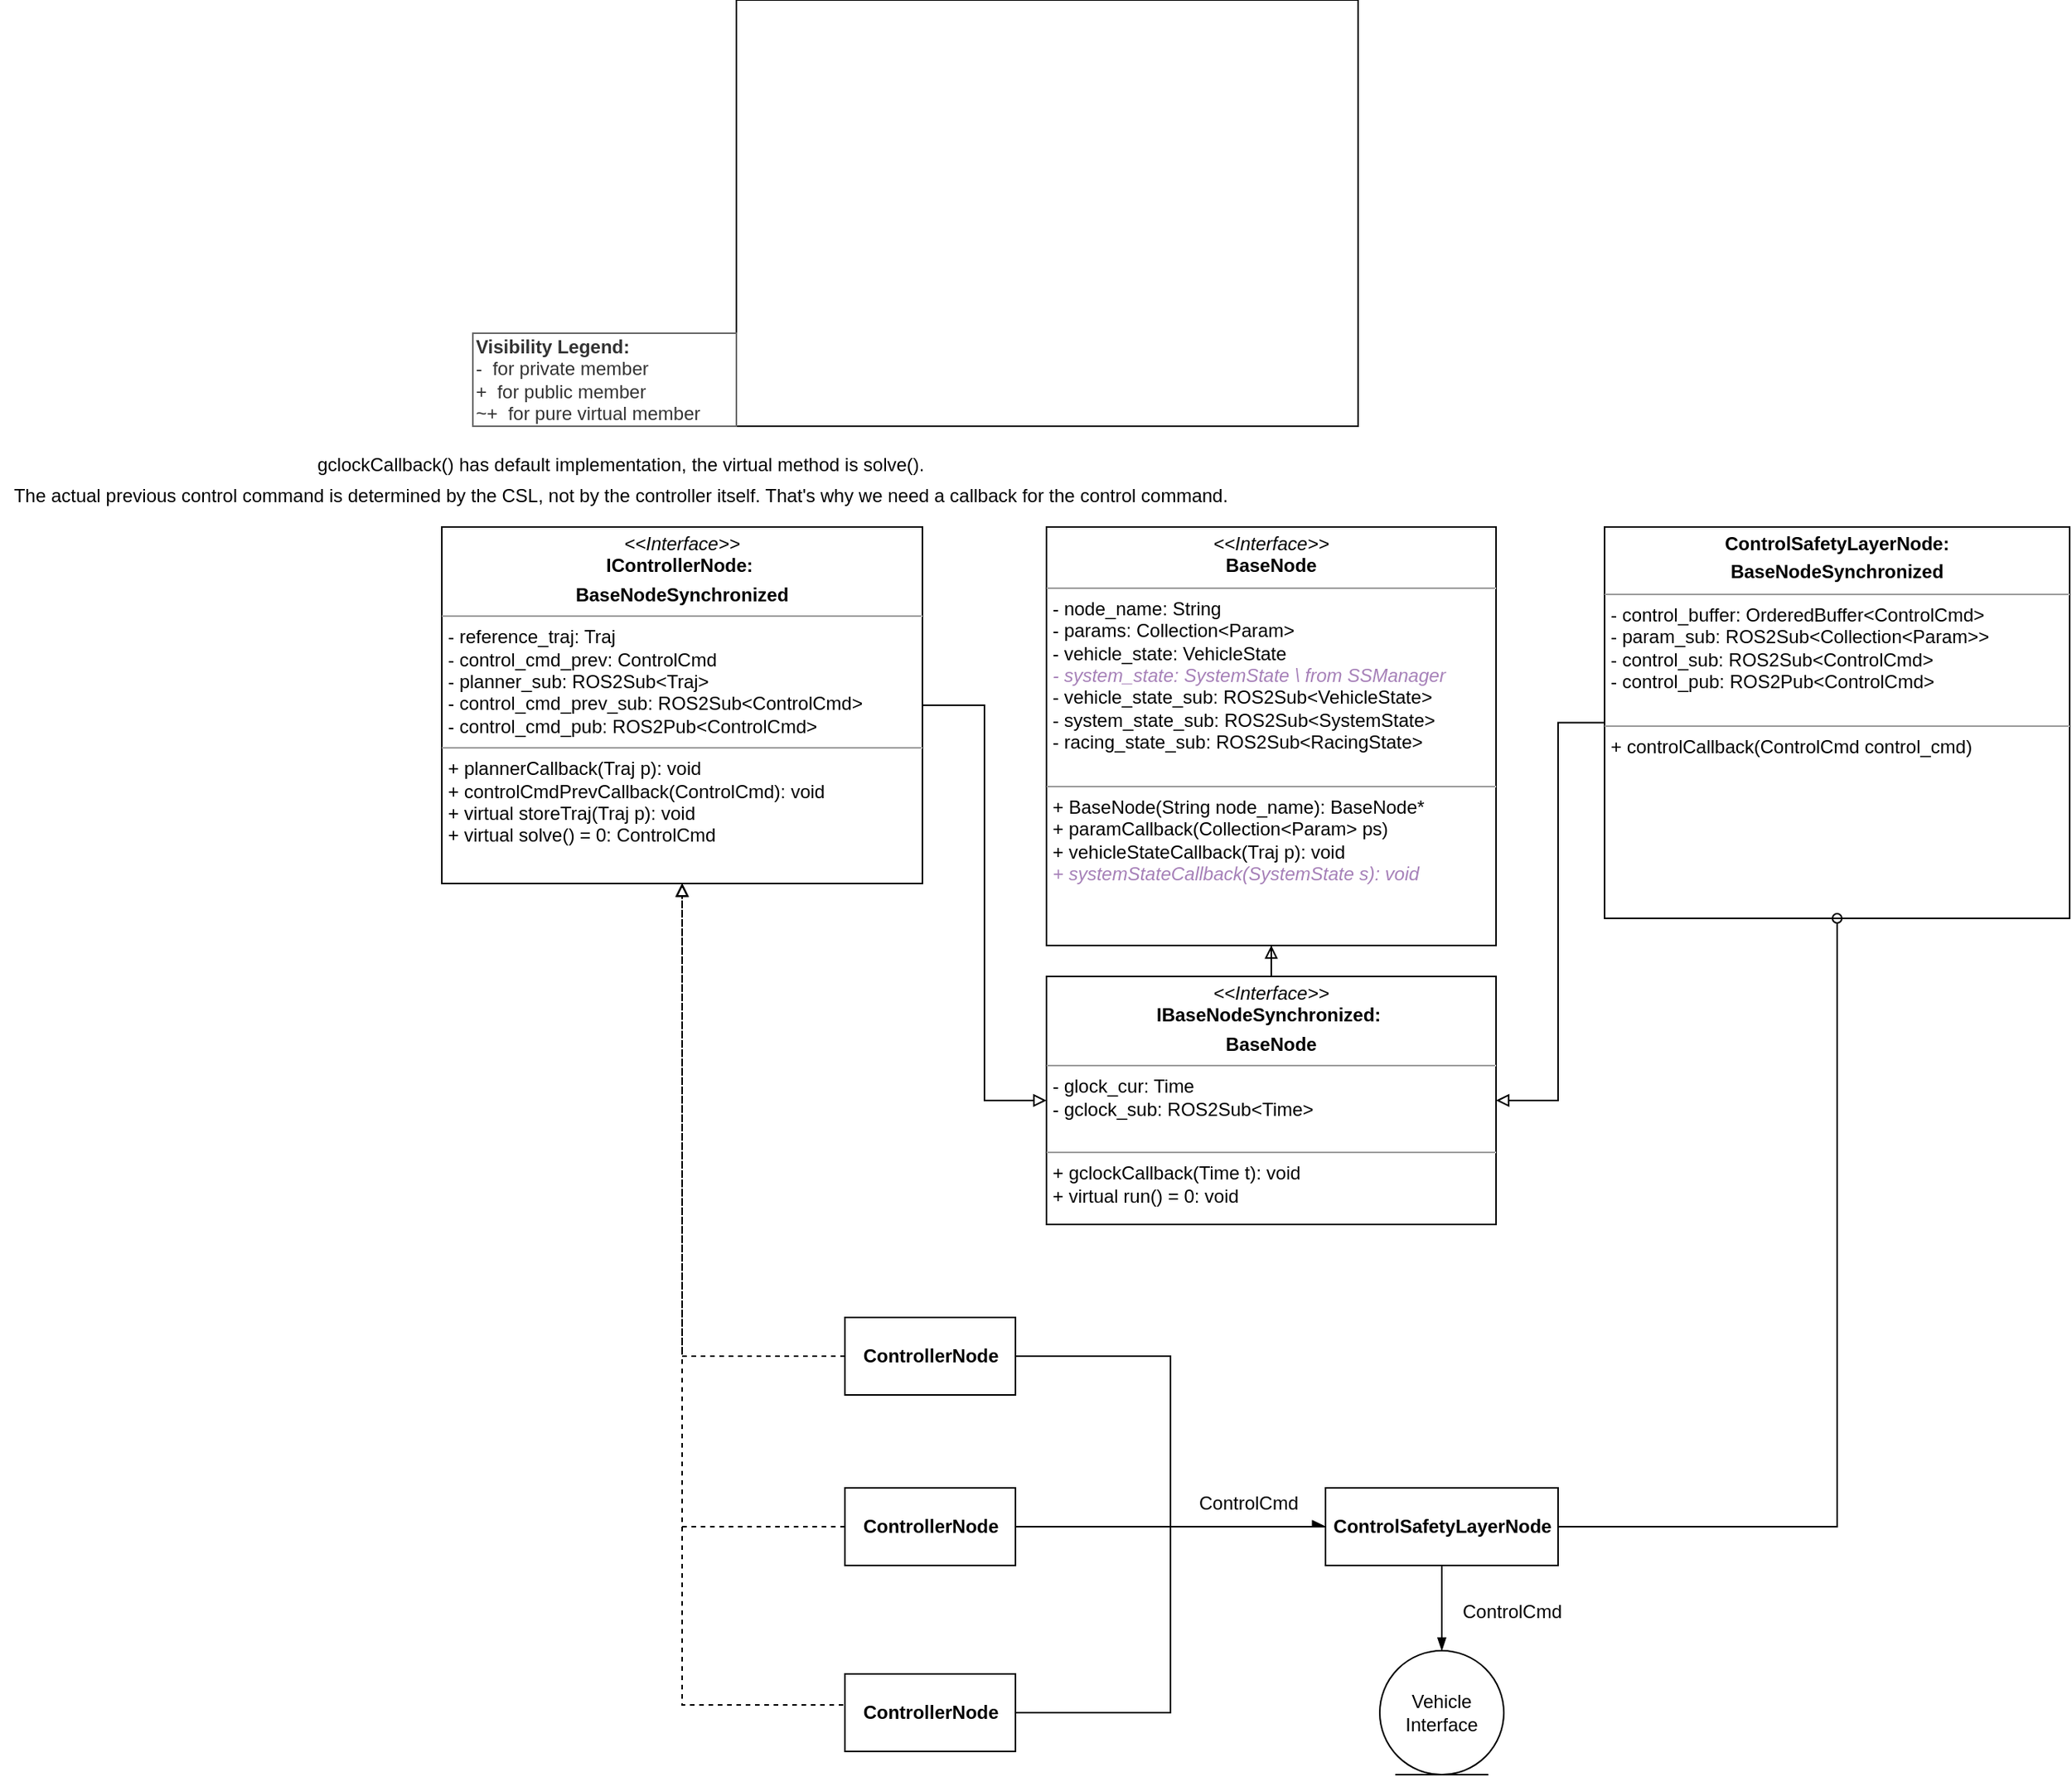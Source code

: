 <mxfile version="14.7.7" type="github">
  <diagram id="GWaFEUvVle04y2DJGK1i" name="Page-1">
    <mxGraphModel dx="3077" dy="1940" grid="1" gridSize="10" guides="1" tooltips="1" connect="1" arrows="1" fold="1" page="1" pageScale="1" pageWidth="1169" pageHeight="827" math="0" shadow="0">
      <root>
        <mxCell id="0" />
        <mxCell id="1" parent="0" />
        <mxCell id="kVEoM7wyfx6DlVpUFISO-16" style="rounded=0;orthogonalLoop=1;jettySize=auto;html=1;entryX=0.5;entryY=1;entryDx=0;entryDy=0;endArrow=block;endFill=0;edgeStyle=orthogonalEdgeStyle;dashed=1;" edge="1" parent="1" source="kVEoM7wyfx6DlVpUFISO-14" target="kVEoM7wyfx6DlVpUFISO-24">
          <mxGeometry relative="1" as="geometry">
            <mxPoint x="-75" y="160.0" as="targetPoint" />
            <Array as="points">
              <mxPoint x="-35" y="575" />
            </Array>
          </mxGeometry>
        </mxCell>
        <mxCell id="kVEoM7wyfx6DlVpUFISO-41" style="edgeStyle=orthogonalEdgeStyle;rounded=0;orthogonalLoop=1;jettySize=auto;html=1;entryX=0;entryY=0.5;entryDx=0;entryDy=0;endArrow=async;endFill=1;" edge="1" parent="1" source="kVEoM7wyfx6DlVpUFISO-14" target="kVEoM7wyfx6DlVpUFISO-29">
          <mxGeometry relative="1" as="geometry" />
        </mxCell>
        <mxCell id="kVEoM7wyfx6DlVpUFISO-14" value="ControllerNode" style="html=1;fontStyle=1" vertex="1" parent="1">
          <mxGeometry x="70" y="550" width="110" height="50" as="geometry" />
        </mxCell>
        <mxCell id="kVEoM7wyfx6DlVpUFISO-15" value="" style="shape=image;verticalLabelPosition=bottom;labelBackgroundColor=#ffffff;verticalAlign=top;aspect=fixed;imageAspect=0;image=https://i.stack.imgur.com/2ajCN.gif;imageBorder=#000000;" vertex="1" parent="1">
          <mxGeometry y="-300" width="401" height="275" as="geometry" />
        </mxCell>
        <mxCell id="kVEoM7wyfx6DlVpUFISO-20" style="edgeStyle=orthogonalEdgeStyle;rounded=0;orthogonalLoop=1;jettySize=auto;html=1;entryX=0.5;entryY=1;entryDx=0;entryDy=0;endArrow=block;endFill=0;dashed=1;exitX=0;exitY=0.5;exitDx=0;exitDy=0;" edge="1" parent="1" source="kVEoM7wyfx6DlVpUFISO-17" target="kVEoM7wyfx6DlVpUFISO-24">
          <mxGeometry relative="1" as="geometry">
            <mxPoint x="-75" y="160.0" as="targetPoint" />
            <Array as="points">
              <mxPoint x="70" y="800" />
              <mxPoint x="-35" y="800" />
            </Array>
          </mxGeometry>
        </mxCell>
        <mxCell id="kVEoM7wyfx6DlVpUFISO-43" style="edgeStyle=orthogonalEdgeStyle;rounded=0;orthogonalLoop=1;jettySize=auto;html=1;entryX=0;entryY=0.5;entryDx=0;entryDy=0;endArrow=async;endFill=1;" edge="1" parent="1" source="kVEoM7wyfx6DlVpUFISO-17" target="kVEoM7wyfx6DlVpUFISO-29">
          <mxGeometry relative="1" as="geometry" />
        </mxCell>
        <mxCell id="kVEoM7wyfx6DlVpUFISO-17" value="ControllerNode" style="html=1;fontStyle=1" vertex="1" parent="1">
          <mxGeometry x="70" y="780" width="110" height="50" as="geometry" />
        </mxCell>
        <mxCell id="kVEoM7wyfx6DlVpUFISO-19" style="edgeStyle=orthogonalEdgeStyle;rounded=0;orthogonalLoop=1;jettySize=auto;html=1;endArrow=block;endFill=0;entryX=0.5;entryY=1;entryDx=0;entryDy=0;dashed=1;" edge="1" parent="1" source="kVEoM7wyfx6DlVpUFISO-18" target="kVEoM7wyfx6DlVpUFISO-24">
          <mxGeometry relative="1" as="geometry">
            <mxPoint x="-50" y="180" as="targetPoint" />
            <Array as="points">
              <mxPoint x="-35" y="685" />
            </Array>
          </mxGeometry>
        </mxCell>
        <mxCell id="kVEoM7wyfx6DlVpUFISO-42" style="edgeStyle=orthogonalEdgeStyle;rounded=0;orthogonalLoop=1;jettySize=auto;html=1;endArrow=async;endFill=1;" edge="1" parent="1" source="kVEoM7wyfx6DlVpUFISO-18" target="kVEoM7wyfx6DlVpUFISO-29">
          <mxGeometry relative="1" as="geometry" />
        </mxCell>
        <mxCell id="kVEoM7wyfx6DlVpUFISO-18" value="ControllerNode" style="html=1;fontStyle=1" vertex="1" parent="1">
          <mxGeometry x="70" y="660" width="110" height="50" as="geometry" />
        </mxCell>
        <mxCell id="kVEoM7wyfx6DlVpUFISO-39" style="edgeStyle=orthogonalEdgeStyle;rounded=0;orthogonalLoop=1;jettySize=auto;html=1;entryX=0;entryY=0.5;entryDx=0;entryDy=0;endArrow=block;endFill=0;" edge="1" parent="1" source="kVEoM7wyfx6DlVpUFISO-24" target="kVEoM7wyfx6DlVpUFISO-36">
          <mxGeometry relative="1" as="geometry" />
        </mxCell>
        <mxCell id="kVEoM7wyfx6DlVpUFISO-24" value="&lt;p style=&quot;margin: 0px ; margin-top: 4px ; text-align: center&quot;&gt;&lt;i&gt;&amp;lt;&amp;lt;Interface&amp;gt;&amp;gt;&lt;/i&gt;&lt;br&gt;&lt;b&gt;IControllerNode:&amp;nbsp;&lt;/b&gt;&lt;/p&gt;&lt;p style=&quot;margin: 0px ; margin-top: 4px ; text-align: center&quot;&gt;&lt;b&gt;BaseNodeSynchronized&lt;/b&gt;&lt;/p&gt;&lt;hr size=&quot;1&quot;&gt;&lt;p style=&quot;margin: 0px 0px 0px 4px&quot;&gt;&lt;span&gt;- reference_traj: Traj&lt;/span&gt;&lt;br&gt;&lt;/p&gt;&lt;p style=&quot;margin: 0px ; margin-left: 4px&quot;&gt;&lt;span&gt;- control_cmd_prev: ControlCmd&lt;/span&gt;&lt;br&gt;&lt;/p&gt;&lt;p style=&quot;margin: 0px ; margin-left: 4px&quot;&gt;&lt;span&gt;- planner_sub: ROS2Sub&amp;lt;Traj&amp;gt;&lt;/span&gt;&lt;br&gt;&lt;/p&gt;&lt;p style=&quot;margin: 0px ; margin-left: 4px&quot;&gt;&lt;span&gt;- control_cmd_prev_sub: ROS2Sub&amp;lt;ControlCmd&amp;gt;&lt;/span&gt;&lt;br&gt;&lt;/p&gt;&lt;p style=&quot;margin: 0px ; margin-left: 4px&quot;&gt;- control_cmd_pub: ROS2Pub&amp;lt;ControlCmd&amp;gt;&lt;/p&gt;&lt;hr size=&quot;1&quot;&gt;&lt;p style=&quot;margin: 0px ; margin-left: 4px&quot;&gt;&lt;span&gt;+ plannerCallback(Traj p): void&lt;/span&gt;&lt;br&gt;&lt;/p&gt;&lt;p style=&quot;margin: 0px ; margin-left: 4px&quot;&gt;&lt;span&gt;+ controlCmdPrevCallback(ControlCmd): void&lt;/span&gt;&lt;br&gt;&lt;/p&gt;&lt;p style=&quot;margin: 0px ; margin-left: 4px&quot;&gt;+ virtual storeTraj(Traj p): void&lt;br&gt;+ virtual solve() = 0: ControlCmd&lt;/p&gt;" style="verticalAlign=top;align=left;overflow=fill;fontSize=12;fontFamily=Helvetica;html=1;" vertex="1" parent="1">
          <mxGeometry x="-190" y="40" width="310" height="230" as="geometry" />
        </mxCell>
        <mxCell id="kVEoM7wyfx6DlVpUFISO-25" value="gclockCallback() has default implementation, the virtual method is solve()." style="text;html=1;align=center;verticalAlign=middle;resizable=0;points=[];autosize=1;strokeColor=none;" vertex="1" parent="1">
          <mxGeometry x="-280" y="-10" width="410" height="20" as="geometry" />
        </mxCell>
        <mxCell id="kVEoM7wyfx6DlVpUFISO-26" value="&lt;p style=&quot;margin: 0px ; margin-top: 4px ; text-align: center&quot;&gt;&lt;b&gt;ControlSafetyLayerNode:&lt;/b&gt;&lt;/p&gt;&lt;p style=&quot;margin: 0px ; margin-top: 4px ; text-align: center&quot;&gt;&lt;b&gt;BaseNodeSynchronized&lt;/b&gt;&lt;b&gt;&lt;br&gt;&lt;/b&gt;&lt;/p&gt;&lt;hr size=&quot;1&quot;&gt;&lt;p style=&quot;margin: 0px ; margin-left: 4px&quot;&gt;&lt;span&gt;- control_buffer: OrderedBuffer&amp;lt;ControlCmd&amp;gt;&lt;/span&gt;&lt;br&gt;&lt;/p&gt;&lt;p style=&quot;margin: 0px 0px 0px 4px&quot;&gt;&lt;span&gt;- param_sub: ROS2Sub&amp;lt;Collection&amp;lt;Param&amp;gt;&amp;gt;&lt;/span&gt;&lt;br&gt;&lt;/p&gt;&lt;p style=&quot;margin: 0px ; margin-left: 4px&quot;&gt;- control_sub: ROS2Sub&amp;lt;ControlCmd&amp;gt;&lt;br&gt;&lt;/p&gt;&lt;p style=&quot;margin: 0px ; margin-left: 4px&quot;&gt;&lt;span&gt;- control_pub: ROS2Pub&amp;lt;ControlCmd&amp;gt;&lt;/span&gt;&lt;br&gt;&lt;/p&gt;&lt;p style=&quot;margin: 0px ; margin-left: 4px&quot;&gt;&lt;br&gt;&lt;/p&gt;&lt;hr size=&quot;1&quot;&gt;&lt;p style=&quot;margin: 0px 0px 0px 4px&quot;&gt;&lt;span&gt;+ controlCallback(ControlCmd control_cmd)&lt;/span&gt;&lt;/p&gt;" style="verticalAlign=top;align=left;overflow=fill;fontSize=12;fontFamily=Helvetica;html=1;" vertex="1" parent="1">
          <mxGeometry x="560" y="40" width="300" height="252.5" as="geometry" />
        </mxCell>
        <mxCell id="kVEoM7wyfx6DlVpUFISO-28" value="&lt;b&gt;Visibility Legend:&amp;nbsp;&lt;/b&gt;&lt;br&gt;-&amp;nbsp;&lt;span style=&quot;white-space: pre&quot;&gt;	&lt;/span&gt;for private member&lt;br&gt;+&amp;nbsp;&lt;span style=&quot;white-space: pre&quot;&gt;	&lt;/span&gt;for public member&lt;br&gt;~+ &lt;span style=&quot;white-space: pre&quot;&gt;	&lt;/span&gt;for pure virtual member&amp;nbsp;" style="text;html=1;align=left;verticalAlign=middle;resizable=0;points=[];autosize=1;strokeColor=#666666;fontColor=#333333;fillColor=#FFFFFF;" vertex="1" parent="1">
          <mxGeometry x="-170" y="-85" width="170" height="60" as="geometry" />
        </mxCell>
        <mxCell id="kVEoM7wyfx6DlVpUFISO-30" style="edgeStyle=orthogonalEdgeStyle;rounded=0;orthogonalLoop=1;jettySize=auto;html=1;entryX=0.5;entryY=1;entryDx=0;entryDy=0;endArrow=oval;endFill=0;" edge="1" parent="1" source="kVEoM7wyfx6DlVpUFISO-29" target="kVEoM7wyfx6DlVpUFISO-26">
          <mxGeometry relative="1" as="geometry" />
        </mxCell>
        <mxCell id="kVEoM7wyfx6DlVpUFISO-44" style="edgeStyle=orthogonalEdgeStyle;rounded=0;orthogonalLoop=1;jettySize=auto;html=1;endArrow=blockThin;endFill=1;" edge="1" parent="1" source="kVEoM7wyfx6DlVpUFISO-29" target="kVEoM7wyfx6DlVpUFISO-40">
          <mxGeometry relative="1" as="geometry" />
        </mxCell>
        <mxCell id="kVEoM7wyfx6DlVpUFISO-29" value="&lt;b&gt;ControlSafetyLayerNode&lt;br&gt;&lt;/b&gt;" style="html=1;" vertex="1" parent="1">
          <mxGeometry x="380" y="660" width="150" height="50" as="geometry" />
        </mxCell>
        <mxCell id="kVEoM7wyfx6DlVpUFISO-32" value="The actual previous control command is determined by the CSL, not by the controller itself. That&#39;s why we need a callback for the control command." style="text;html=1;align=center;verticalAlign=middle;resizable=0;points=[];autosize=1;strokeColor=none;" vertex="1" parent="1">
          <mxGeometry x="-475" y="10" width="800" height="20" as="geometry" />
        </mxCell>
        <mxCell id="kVEoM7wyfx6DlVpUFISO-33" value="&lt;p style=&quot;margin: 0px ; margin-top: 4px ; text-align: center&quot;&gt;&lt;i&gt;&amp;lt;&amp;lt;Interface&amp;gt;&amp;gt;&lt;/i&gt;&lt;br&gt;&lt;b&gt;BaseNode&lt;/b&gt;&lt;/p&gt;&lt;hr size=&quot;1&quot;&gt;&lt;p style=&quot;margin: 0px 0px 0px 4px&quot;&gt;- node_name: String&lt;/p&gt;&lt;p style=&quot;margin: 0px 0px 0px 4px&quot;&gt;- params: Collection&amp;lt;Param&amp;gt;&lt;/p&gt;&lt;p style=&quot;margin: 0px 0px 0px 4px&quot;&gt;- vehicle_state: VehicleState&lt;br&gt;&lt;/p&gt;&lt;p style=&quot;margin: 0px 0px 0px 4px&quot;&gt;&lt;i&gt;&lt;font color=&quot;#a680b8&quot;&gt;- system_state: SystemState \\ from SSManager&lt;/font&gt;&lt;/i&gt;&lt;/p&gt;&lt;p style=&quot;margin: 0px 0px 0px 4px&quot;&gt;- vehicle_state_sub: ROS2Sub&amp;lt;VehicleState&amp;gt;&lt;/p&gt;&lt;p style=&quot;margin: 0px 0px 0px 4px&quot;&gt;- system_state_sub: ROS2Sub&amp;lt;SystemState&amp;gt;&lt;/p&gt;&lt;p style=&quot;margin: 0px 0px 0px 4px&quot;&gt;- racing_state_sub: ROS2Sub&amp;lt;RacingState&amp;gt;&lt;br&gt;&lt;/p&gt;&lt;div&gt;&lt;br&gt;&lt;/div&gt;&lt;hr size=&quot;1&quot;&gt;&lt;p style=&quot;margin: 0px 0px 0px 4px&quot;&gt;+ BaseNode(String node_name): BaseNode*&lt;/p&gt;&lt;p style=&quot;margin: 0px 0px 0px 4px&quot;&gt;+ paramCallback(Collection&amp;lt;Param&amp;gt; ps)&lt;/p&gt;&lt;p style=&quot;margin: 0px 0px 0px 4px&quot;&gt;&lt;span&gt;+ vehicleStateCallback(Traj p): void&lt;/span&gt;&lt;br&gt;&lt;/p&gt;&lt;p style=&quot;margin: 0px 0px 0px 4px&quot;&gt;&lt;font color=&quot;#a680b8&quot;&gt;&lt;i&gt;+ systemStateCallback(SystemState s): void&lt;/i&gt;&lt;/font&gt;&lt;/p&gt;&lt;div&gt;&lt;br&gt;&lt;/div&gt;" style="verticalAlign=top;align=left;overflow=fill;fontSize=12;fontFamily=Helvetica;html=1;fillColor=#FFFFFF;" vertex="1" parent="1">
          <mxGeometry x="200" y="40" width="290" height="270" as="geometry" />
        </mxCell>
        <mxCell id="kVEoM7wyfx6DlVpUFISO-37" value="" style="edgeStyle=orthogonalEdgeStyle;rounded=0;orthogonalLoop=1;jettySize=auto;html=1;endArrow=block;endFill=0;" edge="1" parent="1" source="kVEoM7wyfx6DlVpUFISO-36" target="kVEoM7wyfx6DlVpUFISO-33">
          <mxGeometry relative="1" as="geometry" />
        </mxCell>
        <mxCell id="kVEoM7wyfx6DlVpUFISO-38" style="edgeStyle=orthogonalEdgeStyle;rounded=0;orthogonalLoop=1;jettySize=auto;html=1;endArrow=block;endFill=0;exitX=0;exitY=0.5;exitDx=0;exitDy=0;" edge="1" parent="1" source="kVEoM7wyfx6DlVpUFISO-26" target="kVEoM7wyfx6DlVpUFISO-36">
          <mxGeometry relative="1" as="geometry">
            <Array as="points">
              <mxPoint x="530" y="166" />
              <mxPoint x="530" y="410" />
            </Array>
          </mxGeometry>
        </mxCell>
        <mxCell id="kVEoM7wyfx6DlVpUFISO-36" value="&lt;p style=&quot;margin: 0px ; margin-top: 4px ; text-align: center&quot;&gt;&lt;i&gt;&amp;lt;&amp;lt;Interface&amp;gt;&amp;gt;&lt;/i&gt;&lt;br&gt;&lt;b&gt;IBaseNodeSynchronized:&amp;nbsp;&lt;/b&gt;&lt;/p&gt;&lt;p style=&quot;margin: 0px ; margin-top: 4px ; text-align: center&quot;&gt;&lt;b&gt;BaseNode&lt;/b&gt;&lt;/p&gt;&lt;hr size=&quot;1&quot;&gt;&lt;p style=&quot;margin: 0px 0px 0px 4px&quot;&gt;- glock_cur: Time&lt;/p&gt;&lt;p style=&quot;margin: 0px 0px 0px 4px&quot;&gt;- gclock_sub: ROS2Sub&amp;lt;Time&amp;gt;&lt;/p&gt;&lt;div&gt;&lt;br&gt;&lt;/div&gt;&lt;hr size=&quot;1&quot;&gt;&lt;p style=&quot;margin: 0px 0px 0px 4px&quot;&gt;+ gclockCallback(Time t): void&lt;br&gt;&lt;/p&gt;&lt;p style=&quot;margin: 0px 0px 0px 4px&quot;&gt;+ virtual run() = 0: void&lt;/p&gt;&lt;div&gt;&lt;br&gt;&lt;/div&gt;" style="verticalAlign=top;align=left;overflow=fill;fontSize=12;fontFamily=Helvetica;html=1;fillColor=#FFFFFF;" vertex="1" parent="1">
          <mxGeometry x="200" y="330" width="290" height="160" as="geometry" />
        </mxCell>
        <mxCell id="kVEoM7wyfx6DlVpUFISO-40" value="Vehicle Interface" style="ellipse;shape=umlEntity;whiteSpace=wrap;html=1;fillColor=#FFFFFF;" vertex="1" parent="1">
          <mxGeometry x="415" y="765" width="80" height="80" as="geometry" />
        </mxCell>
        <mxCell id="kVEoM7wyfx6DlVpUFISO-45" value="ControlCmd" style="text;html=1;align=center;verticalAlign=middle;resizable=0;points=[];autosize=1;strokeColor=none;" vertex="1" parent="1">
          <mxGeometry x="290" y="660" width="80" height="20" as="geometry" />
        </mxCell>
        <mxCell id="kVEoM7wyfx6DlVpUFISO-46" value="ControlCmd" style="text;html=1;align=center;verticalAlign=middle;resizable=0;points=[];autosize=1;strokeColor=none;" vertex="1" parent="1">
          <mxGeometry x="460" y="730" width="80" height="20" as="geometry" />
        </mxCell>
      </root>
    </mxGraphModel>
  </diagram>
</mxfile>
